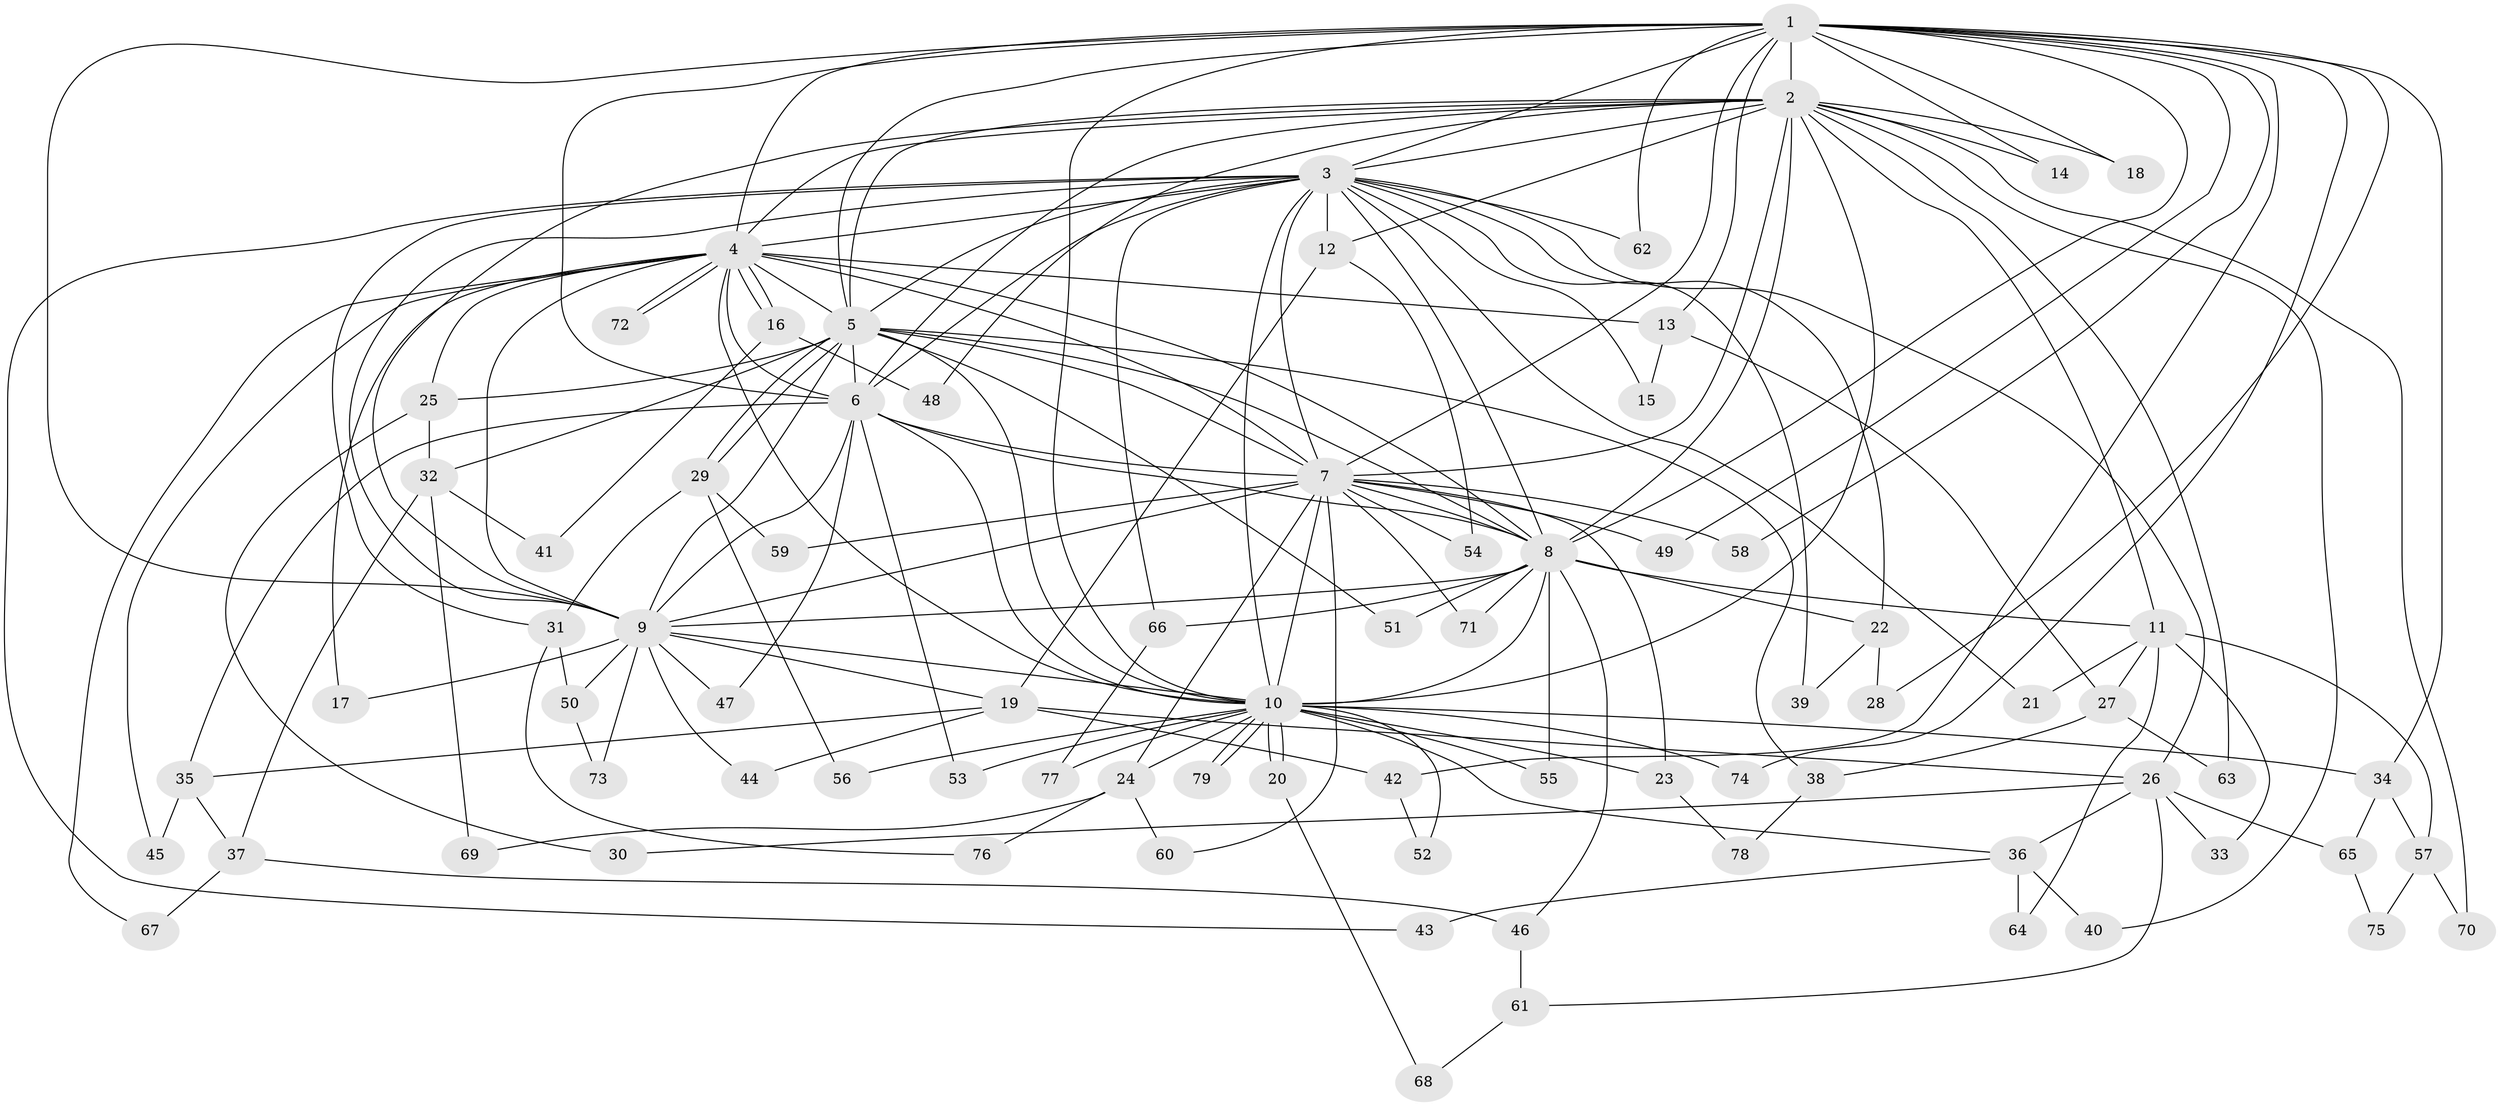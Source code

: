 // coarse degree distribution, {17: 0.03636363636363636, 21: 0.03636363636363636, 13: 0.05454545454545454, 11: 0.01818181818181818, 16: 0.01818181818181818, 8: 0.07272727272727272, 3: 0.10909090909090909, 4: 0.07272727272727272, 2: 0.509090909090909, 5: 0.05454545454545454, 1: 0.01818181818181818}
// Generated by graph-tools (version 1.1) at 2025/17/03/04/25 18:17:47]
// undirected, 79 vertices, 183 edges
graph export_dot {
graph [start="1"]
  node [color=gray90,style=filled];
  1;
  2;
  3;
  4;
  5;
  6;
  7;
  8;
  9;
  10;
  11;
  12;
  13;
  14;
  15;
  16;
  17;
  18;
  19;
  20;
  21;
  22;
  23;
  24;
  25;
  26;
  27;
  28;
  29;
  30;
  31;
  32;
  33;
  34;
  35;
  36;
  37;
  38;
  39;
  40;
  41;
  42;
  43;
  44;
  45;
  46;
  47;
  48;
  49;
  50;
  51;
  52;
  53;
  54;
  55;
  56;
  57;
  58;
  59;
  60;
  61;
  62;
  63;
  64;
  65;
  66;
  67;
  68;
  69;
  70;
  71;
  72;
  73;
  74;
  75;
  76;
  77;
  78;
  79;
  1 -- 2;
  1 -- 3;
  1 -- 4;
  1 -- 5;
  1 -- 6;
  1 -- 7;
  1 -- 8;
  1 -- 9;
  1 -- 10;
  1 -- 13;
  1 -- 14;
  1 -- 18;
  1 -- 28;
  1 -- 34;
  1 -- 42;
  1 -- 49;
  1 -- 58;
  1 -- 62;
  1 -- 74;
  2 -- 3;
  2 -- 4;
  2 -- 5;
  2 -- 6;
  2 -- 7;
  2 -- 8;
  2 -- 9;
  2 -- 10;
  2 -- 11;
  2 -- 12;
  2 -- 14;
  2 -- 18;
  2 -- 40;
  2 -- 48;
  2 -- 63;
  2 -- 70;
  3 -- 4;
  3 -- 5;
  3 -- 6;
  3 -- 7;
  3 -- 8;
  3 -- 9;
  3 -- 10;
  3 -- 12;
  3 -- 15;
  3 -- 21;
  3 -- 22;
  3 -- 26;
  3 -- 31;
  3 -- 39;
  3 -- 43;
  3 -- 62;
  3 -- 66;
  4 -- 5;
  4 -- 6;
  4 -- 7;
  4 -- 8;
  4 -- 9;
  4 -- 10;
  4 -- 13;
  4 -- 16;
  4 -- 16;
  4 -- 17;
  4 -- 25;
  4 -- 45;
  4 -- 67;
  4 -- 72;
  4 -- 72;
  5 -- 6;
  5 -- 7;
  5 -- 8;
  5 -- 9;
  5 -- 10;
  5 -- 25;
  5 -- 29;
  5 -- 29;
  5 -- 32;
  5 -- 38;
  5 -- 51;
  6 -- 7;
  6 -- 8;
  6 -- 9;
  6 -- 10;
  6 -- 35;
  6 -- 47;
  6 -- 53;
  7 -- 8;
  7 -- 9;
  7 -- 10;
  7 -- 23;
  7 -- 24;
  7 -- 49;
  7 -- 54;
  7 -- 58;
  7 -- 59;
  7 -- 60;
  7 -- 71;
  8 -- 9;
  8 -- 10;
  8 -- 11;
  8 -- 22;
  8 -- 46;
  8 -- 51;
  8 -- 55;
  8 -- 66;
  8 -- 71;
  9 -- 10;
  9 -- 17;
  9 -- 19;
  9 -- 44;
  9 -- 47;
  9 -- 50;
  9 -- 73;
  10 -- 20;
  10 -- 20;
  10 -- 23;
  10 -- 24;
  10 -- 34;
  10 -- 36;
  10 -- 52;
  10 -- 53;
  10 -- 55;
  10 -- 56;
  10 -- 74;
  10 -- 77;
  10 -- 79;
  10 -- 79;
  11 -- 21;
  11 -- 27;
  11 -- 33;
  11 -- 57;
  11 -- 64;
  12 -- 19;
  12 -- 54;
  13 -- 15;
  13 -- 27;
  16 -- 41;
  16 -- 48;
  19 -- 26;
  19 -- 35;
  19 -- 42;
  19 -- 44;
  20 -- 68;
  22 -- 28;
  22 -- 39;
  23 -- 78;
  24 -- 60;
  24 -- 69;
  24 -- 76;
  25 -- 30;
  25 -- 32;
  26 -- 30;
  26 -- 33;
  26 -- 36;
  26 -- 61;
  26 -- 65;
  27 -- 38;
  27 -- 63;
  29 -- 31;
  29 -- 56;
  29 -- 59;
  31 -- 50;
  31 -- 76;
  32 -- 37;
  32 -- 41;
  32 -- 69;
  34 -- 57;
  34 -- 65;
  35 -- 37;
  35 -- 45;
  36 -- 40;
  36 -- 43;
  36 -- 64;
  37 -- 46;
  37 -- 67;
  38 -- 78;
  42 -- 52;
  46 -- 61;
  50 -- 73;
  57 -- 70;
  57 -- 75;
  61 -- 68;
  65 -- 75;
  66 -- 77;
}
